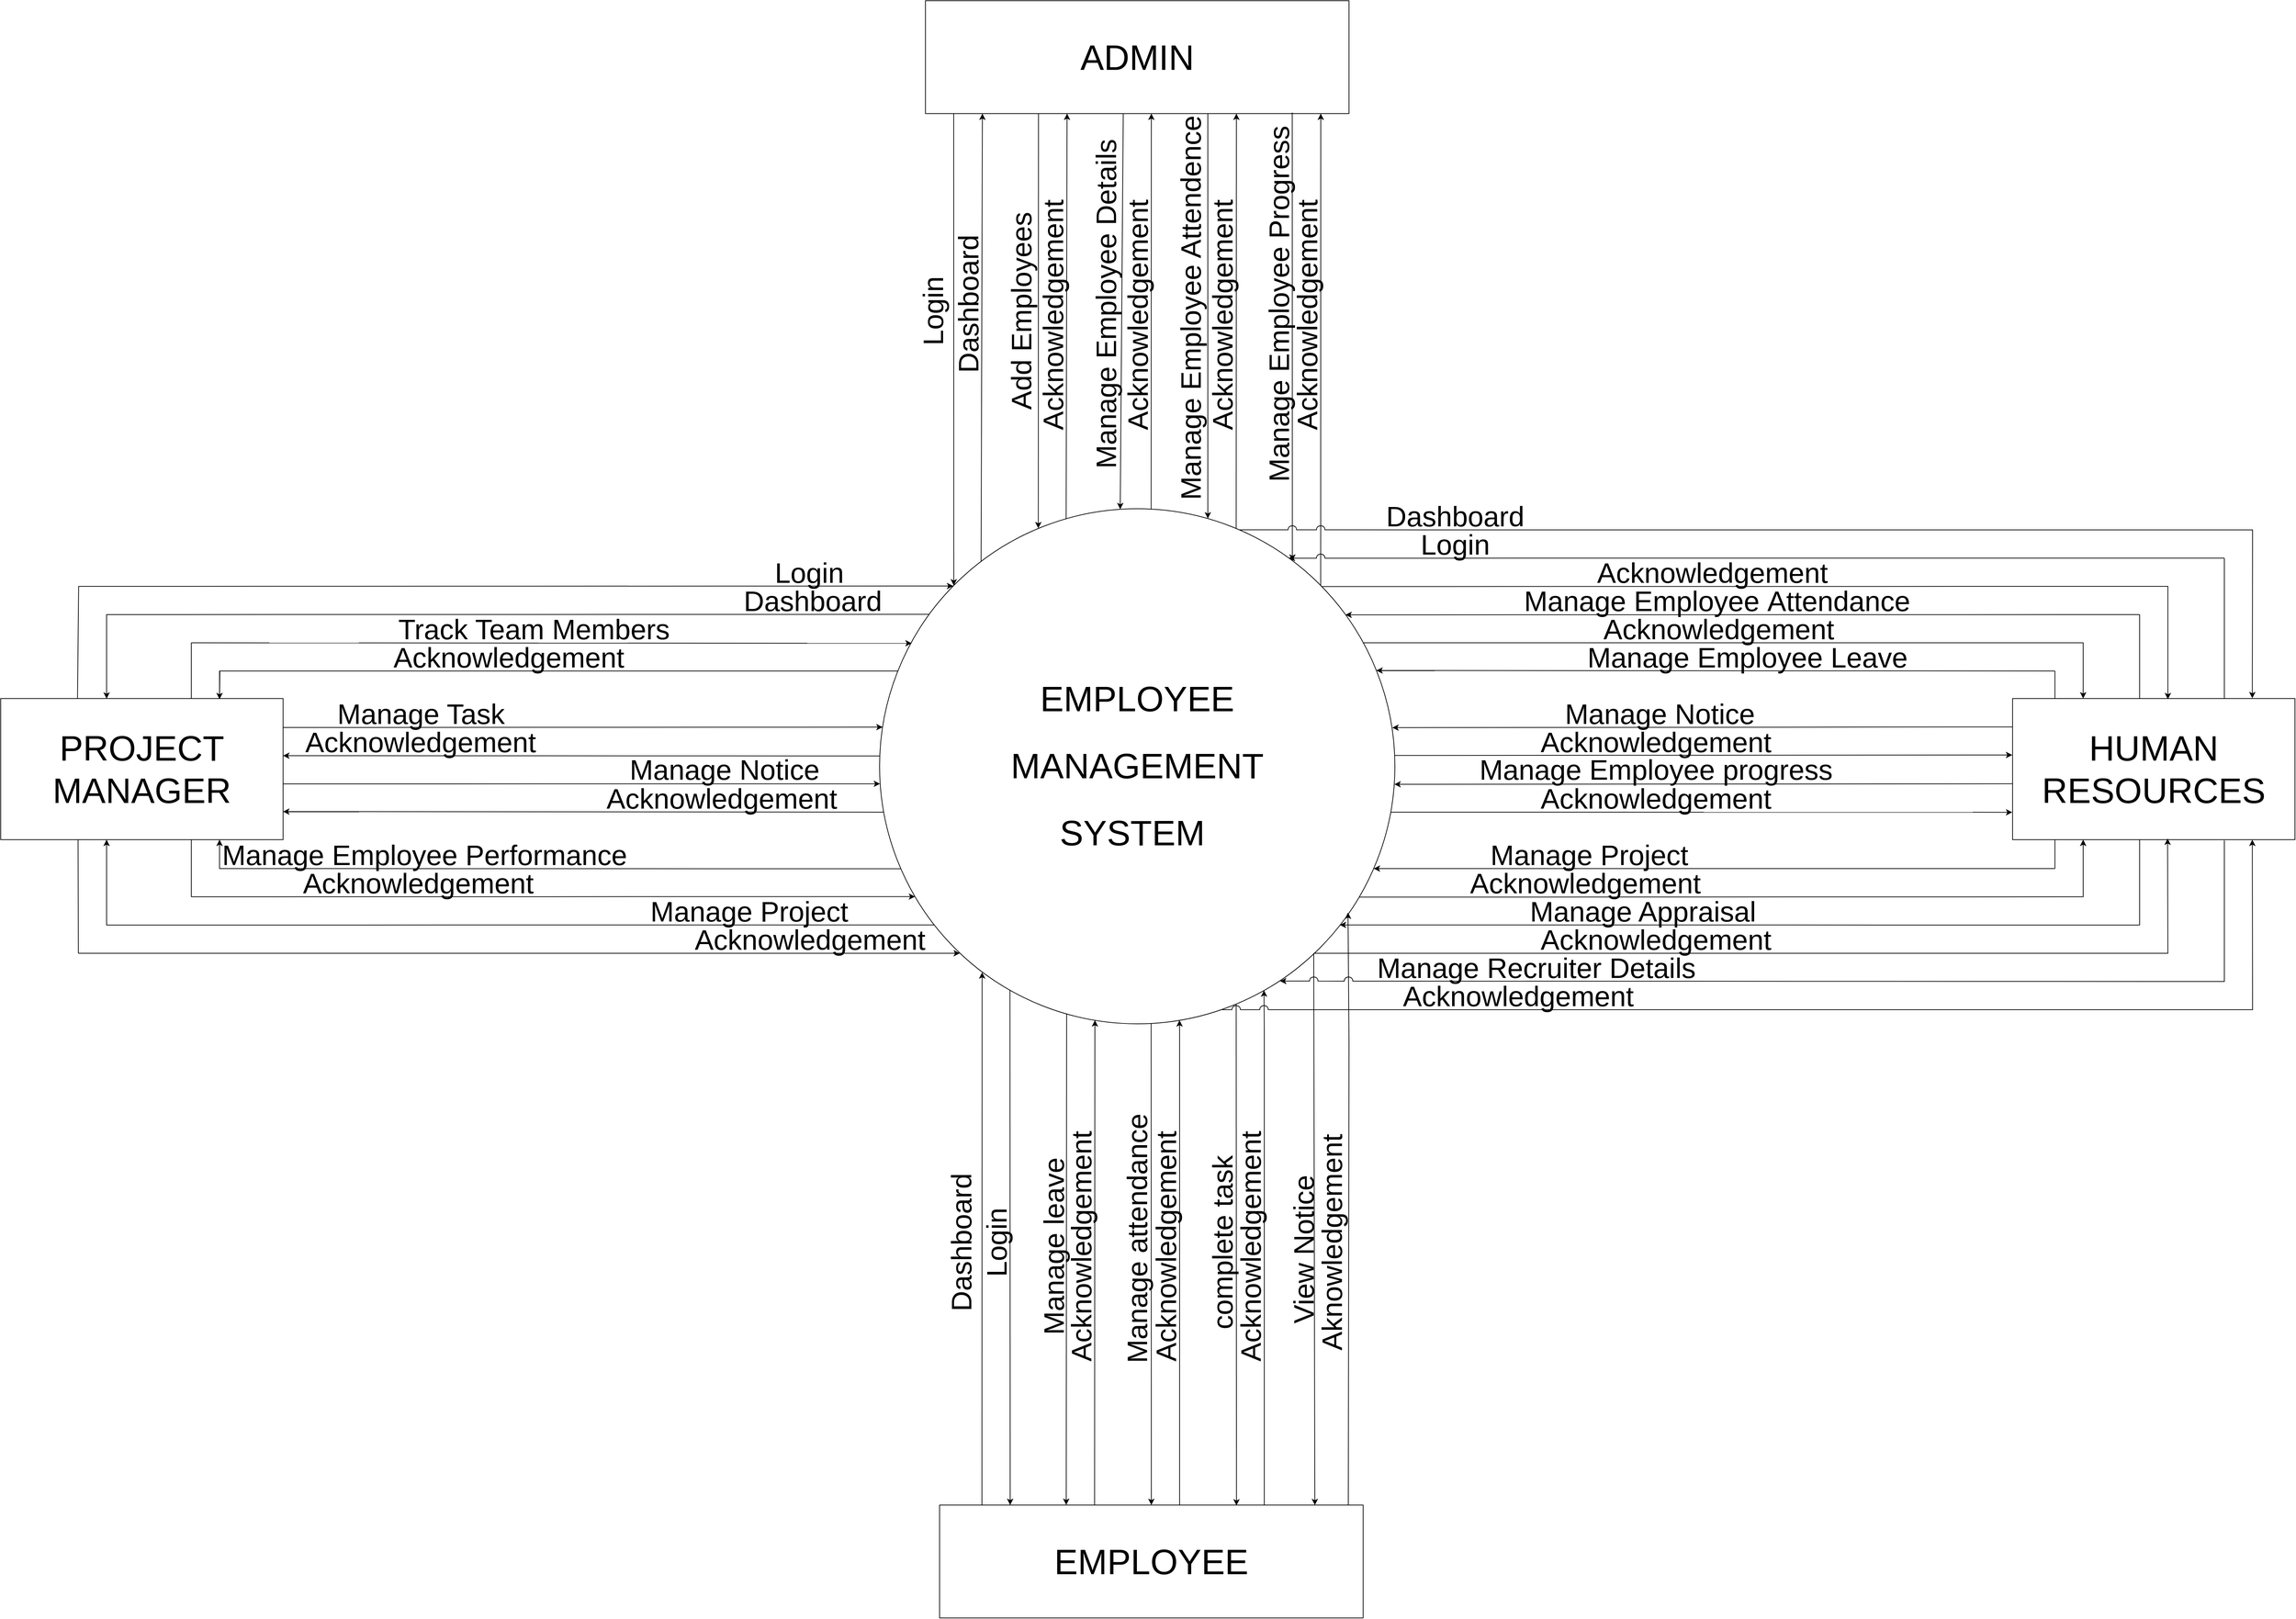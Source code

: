 <mxfile version="22.0.8" type="device">
  <diagram name="Page-1" id="RgnfHJn2SuVUiAgB-yp9">
    <mxGraphModel dx="3904" dy="2404" grid="1" gridSize="10" guides="1" tooltips="1" connect="1" arrows="1" fold="1" page="1" pageScale="1" pageWidth="850" pageHeight="1100" math="0" shadow="0">
      <root>
        <mxCell id="0" />
        <mxCell id="1" parent="0" />
        <mxCell id="JO8dC6gcO0oZ5b9Wuyve-2" value="&lt;p style=&quot;line-height: 190%; font-size: 50px;&quot;&gt;&lt;font style=&quot;font-size: 50px;&quot;&gt;EMPLOYEE &lt;br&gt;MANAGEMENT &lt;br&gt;SYSTEM&amp;nbsp;&lt;/font&gt;&lt;/p&gt;" style="ellipse;whiteSpace=wrap;html=1;aspect=fixed;" parent="1" vertex="1">
          <mxGeometry x="95" y="170" width="730" height="730" as="geometry" />
        </mxCell>
        <mxCell id="JO8dC6gcO0oZ5b9Wuyve-3" value="&lt;font style=&quot;font-size: 50px;&quot;&gt;ADMIN&lt;/font&gt;" style="rounded=0;whiteSpace=wrap;html=1;" parent="1" vertex="1">
          <mxGeometry x="160" y="-550" width="600" height="160" as="geometry" />
        </mxCell>
        <mxCell id="JO8dC6gcO0oZ5b9Wuyve-4" value="&lt;font style=&quot;font-size: 50px;&quot;&gt;PROJECT &lt;br&gt;MANAGER&lt;/font&gt;" style="rounded=0;whiteSpace=wrap;html=1;" parent="1" vertex="1">
          <mxGeometry x="-1150" y="439" width="400" height="200" as="geometry" />
        </mxCell>
        <mxCell id="JO8dC6gcO0oZ5b9Wuyve-5" value="&lt;font style=&quot;font-size: 50px;&quot;&gt;HUMAN RESOURCES&lt;/font&gt;" style="rounded=0;whiteSpace=wrap;html=1;" parent="1" vertex="1">
          <mxGeometry x="1700" y="439" width="400" height="200" as="geometry" />
        </mxCell>
        <mxCell id="4I4NIPgopmeRABEro7_8-2" value="" style="endArrow=classic;html=1;rounded=0;exitX=0.189;exitY=0.995;exitDx=0;exitDy=0;exitPerimeter=0;entryX=0.144;entryY=0.149;entryDx=0;entryDy=0;entryPerimeter=0;" parent="1" target="JO8dC6gcO0oZ5b9Wuyve-2" edge="1">
          <mxGeometry width="50" height="50" relative="1" as="geometry">
            <mxPoint x="200.0" y="-390.0" as="sourcePoint" />
            <mxPoint x="200.011" y="379.881" as="targetPoint" />
          </mxGeometry>
        </mxCell>
        <mxCell id="4I4NIPgopmeRABEro7_8-3" value="" style="endArrow=classic;html=1;rounded=0;exitX=0.197;exitY=0.102;exitDx=0;exitDy=0;exitPerimeter=0;" parent="1" source="JO8dC6gcO0oZ5b9Wuyve-2" edge="1">
          <mxGeometry width="50" height="50" relative="1" as="geometry">
            <mxPoint x="240.0" y="346.44" as="sourcePoint" />
            <mxPoint x="240.66" y="-390" as="targetPoint" />
          </mxGeometry>
        </mxCell>
        <mxCell id="4I4NIPgopmeRABEro7_8-4" value="" style="endArrow=classic;html=1;rounded=0;exitX=0.38;exitY=0.997;exitDx=0;exitDy=0;exitPerimeter=0;entryX=0.308;entryY=0.038;entryDx=0;entryDy=0;entryPerimeter=0;" parent="1" target="JO8dC6gcO0oZ5b9Wuyve-2" edge="1">
          <mxGeometry width="50" height="50" relative="1" as="geometry">
            <mxPoint x="320.14" y="-390" as="sourcePoint" />
            <mxPoint x="320" y="320" as="targetPoint" />
          </mxGeometry>
        </mxCell>
        <mxCell id="4I4NIPgopmeRABEro7_8-6" value="" style="endArrow=classic;html=1;rounded=0;entryX=0.445;entryY=1.003;entryDx=0;entryDy=0;entryPerimeter=0;exitX=0.362;exitY=0.02;exitDx=0;exitDy=0;exitPerimeter=0;" parent="1" source="JO8dC6gcO0oZ5b9Wuyve-2" edge="1">
          <mxGeometry width="50" height="50" relative="1" as="geometry">
            <mxPoint x="360.0" y="301.68" as="sourcePoint" />
            <mxPoint x="360.59" y="-390.0" as="targetPoint" />
          </mxGeometry>
        </mxCell>
        <mxCell id="4I4NIPgopmeRABEro7_8-9" value="" style="endArrow=classic;html=1;rounded=0;entryX=0.467;entryY=0.001;entryDx=0;entryDy=0;entryPerimeter=0;exitX=0.467;exitY=1.001;exitDx=0;exitDy=0;exitPerimeter=0;" parent="1" source="JO8dC6gcO0oZ5b9Wuyve-3" target="JO8dC6gcO0oZ5b9Wuyve-2" edge="1">
          <mxGeometry width="50" height="50" relative="1" as="geometry">
            <mxPoint x="441.94" y="-390" as="sourcePoint" />
            <mxPoint x="440" y="300" as="targetPoint" />
          </mxGeometry>
        </mxCell>
        <mxCell id="4I4NIPgopmeRABEro7_8-10" value="" style="endArrow=classic;html=1;rounded=0;entryX=0.635;entryY=1;entryDx=0;entryDy=0;entryPerimeter=0;exitX=0.527;exitY=0.001;exitDx=0;exitDy=0;exitPerimeter=0;" parent="1" source="JO8dC6gcO0oZ5b9Wuyve-2" edge="1">
          <mxGeometry width="50" height="50" relative="1" as="geometry">
            <mxPoint x="480" y="170" as="sourcePoint" />
            <mxPoint x="480.0" y="-390.0" as="targetPoint" />
          </mxGeometry>
        </mxCell>
        <mxCell id="4I4NIPgopmeRABEro7_8-12" value="" style="endArrow=classic;html=1;rounded=0;exitX=0.762;exitY=1.005;exitDx=0;exitDy=0;exitPerimeter=0;entryX=0.637;entryY=0.019;entryDx=0;entryDy=0;entryPerimeter=0;" parent="1" target="JO8dC6gcO0oZ5b9Wuyve-2" edge="1">
          <mxGeometry width="50" height="50" relative="1" as="geometry">
            <mxPoint x="560.0" y="-390.0" as="sourcePoint" />
            <mxPoint x="560" y="180" as="targetPoint" />
          </mxGeometry>
        </mxCell>
        <mxCell id="4I4NIPgopmeRABEro7_8-14" value="" style="endArrow=classic;html=1;rounded=0;exitX=0.692;exitY=0.038;exitDx=0;exitDy=0;exitPerimeter=0;entryX=0.635;entryY=1;entryDx=0;entryDy=0;entryPerimeter=0;" parent="1" source="JO8dC6gcO0oZ5b9Wuyve-2" edge="1">
          <mxGeometry width="50" height="50" relative="1" as="geometry">
            <mxPoint x="600" y="398.82" as="sourcePoint" />
            <mxPoint x="600.48" y="-390" as="targetPoint" />
          </mxGeometry>
        </mxCell>
        <mxCell id="4I4NIPgopmeRABEro7_8-17" value="" style="endArrow=classic;html=1;rounded=0;exitX=0.856;exitY=0.149;exitDx=0;exitDy=0;exitPerimeter=0;" parent="1" source="JO8dC6gcO0oZ5b9Wuyve-2" edge="1">
          <mxGeometry width="50" height="50" relative="1" as="geometry">
            <mxPoint x="720" y="280" as="sourcePoint" />
            <mxPoint x="720" y="-390" as="targetPoint" />
          </mxGeometry>
        </mxCell>
        <mxCell id="4I4NIPgopmeRABEro7_8-18" value="" style="endArrow=classic;html=1;rounded=0;entryX=0.801;entryY=0.101;entryDx=0;entryDy=0;entryPerimeter=0;exitX=0.866;exitY=0.991;exitDx=0;exitDy=0;exitPerimeter=0;" parent="1" source="JO8dC6gcO0oZ5b9Wuyve-3" target="JO8dC6gcO0oZ5b9Wuyve-2" edge="1">
          <mxGeometry width="50" height="50" relative="1" as="geometry">
            <mxPoint x="680.0" y="-380.0" as="sourcePoint" />
            <mxPoint x="680.04" y="371.3" as="targetPoint" />
          </mxGeometry>
        </mxCell>
        <mxCell id="4I4NIPgopmeRABEro7_8-19" value="&lt;font style=&quot;font-size: 50px;&quot;&gt;EMPLOYEE&lt;/font&gt;" style="rounded=0;whiteSpace=wrap;html=1;" parent="1" vertex="1">
          <mxGeometry x="180" y="1582" width="600" height="160" as="geometry" />
        </mxCell>
        <mxCell id="4I4NIPgopmeRABEro7_8-228" value="" style="endArrow=classic;html=1;rounded=0;exitX=0.253;exitY=0.935;exitDx=0;exitDy=0;exitPerimeter=0;" parent="1" source="JO8dC6gcO0oZ5b9Wuyve-2" edge="1">
          <mxGeometry width="50" height="50" relative="1" as="geometry">
            <mxPoint x="280" y="824" as="sourcePoint" />
            <mxPoint x="280" y="1582" as="targetPoint" />
          </mxGeometry>
        </mxCell>
        <mxCell id="4I4NIPgopmeRABEro7_8-229" value="" style="endArrow=classic;html=1;rounded=0;exitX=0.363;exitY=0.98;exitDx=0;exitDy=0;exitPerimeter=0;entryX=0.299;entryY=-0.001;entryDx=0;entryDy=0;entryPerimeter=0;" parent="1" source="JO8dC6gcO0oZ5b9Wuyve-2" target="4I4NIPgopmeRABEro7_8-19" edge="1">
          <mxGeometry width="50" height="50" relative="1" as="geometry">
            <mxPoint x="400" y="890" as="sourcePoint" />
            <mxPoint x="400" y="1580" as="targetPoint" />
          </mxGeometry>
        </mxCell>
        <mxCell id="4I4NIPgopmeRABEro7_8-231" value="" style="endArrow=classic;html=1;rounded=0;entryX=0.418;entryY=0.993;entryDx=0;entryDy=0;entryPerimeter=0;exitX=0.366;exitY=-0.001;exitDx=0;exitDy=0;exitPerimeter=0;" parent="1" source="4I4NIPgopmeRABEro7_8-19" target="JO8dC6gcO0oZ5b9Wuyve-2" edge="1">
          <mxGeometry width="50" height="50" relative="1" as="geometry">
            <mxPoint x="480" y="1580" as="sourcePoint" />
            <mxPoint x="480" y="890" as="targetPoint" />
            <Array as="points">
              <mxPoint x="400" y="910" />
            </Array>
          </mxGeometry>
        </mxCell>
        <mxCell id="4I4NIPgopmeRABEro7_8-232" value="" style="endArrow=classic;html=1;rounded=0;fontFamily=Helvetica;fontSize=12;fontColor=default;entryX=0.199;entryY=0.9;entryDx=0;entryDy=0;entryPerimeter=0;exitX=0.1;exitY=0.001;exitDx=0;exitDy=0;exitPerimeter=0;" parent="1" source="4I4NIPgopmeRABEro7_8-19" target="JO8dC6gcO0oZ5b9Wuyve-2" edge="1">
          <mxGeometry width="50" height="50" relative="1" as="geometry">
            <mxPoint x="250" y="1580" as="sourcePoint" />
            <mxPoint x="360" y="1210" as="targetPoint" />
          </mxGeometry>
        </mxCell>
        <mxCell id="4I4NIPgopmeRABEro7_8-233" value="" style="endArrow=classic;html=1;rounded=0;exitX=0.527;exitY=1;exitDx=0;exitDy=0;exitPerimeter=0;entryX=0.5;entryY=0;entryDx=0;entryDy=0;" parent="1" source="JO8dC6gcO0oZ5b9Wuyve-2" target="4I4NIPgopmeRABEro7_8-19" edge="1">
          <mxGeometry width="50" height="50" relative="1" as="geometry">
            <mxPoint x="810" y="860" as="sourcePoint" />
            <mxPoint x="480" y="1580" as="targetPoint" />
          </mxGeometry>
        </mxCell>
        <mxCell id="4I4NIPgopmeRABEro7_8-234" value="" style="endArrow=classic;html=1;rounded=0;entryX=0.582;entryY=0.993;entryDx=0;entryDy=0;entryPerimeter=0;exitX=0.399;exitY=0.005;exitDx=0;exitDy=0;exitPerimeter=0;" parent="1" target="JO8dC6gcO0oZ5b9Wuyve-2" edge="1">
          <mxGeometry width="50" height="50" relative="1" as="geometry">
            <mxPoint x="520" y="1582" as="sourcePoint" />
            <mxPoint x="521" y="894" as="targetPoint" />
            <Array as="points">
              <mxPoint x="520" y="910" />
            </Array>
          </mxGeometry>
        </mxCell>
        <mxCell id="4I4NIPgopmeRABEro7_8-235" value="" style="endArrow=classic;html=1;rounded=0;exitX=0.692;exitY=0.962;exitDx=0;exitDy=0;exitPerimeter=0;entryX=0.701;entryY=0.004;entryDx=0;entryDy=0;entryPerimeter=0;" parent="1" source="JO8dC6gcO0oZ5b9Wuyve-2" target="4I4NIPgopmeRABEro7_8-19" edge="1">
          <mxGeometry width="50" height="50" relative="1" as="geometry">
            <mxPoint x="600" y="870" as="sourcePoint" />
            <mxPoint x="600" y="1580" as="targetPoint" />
          </mxGeometry>
        </mxCell>
        <mxCell id="4I4NIPgopmeRABEro7_8-236" value="" style="endArrow=classic;html=1;rounded=0;entryX=0.746;entryY=0.935;entryDx=0;entryDy=0;entryPerimeter=0;exitX=0.399;exitY=0.005;exitDx=0;exitDy=0;exitPerimeter=0;" parent="1" target="JO8dC6gcO0oZ5b9Wuyve-2" edge="1">
          <mxGeometry width="50" height="50" relative="1" as="geometry">
            <mxPoint x="640" y="1582" as="sourcePoint" />
            <mxPoint x="640" y="895" as="targetPoint" />
            <Array as="points">
              <mxPoint x="640" y="910" />
            </Array>
          </mxGeometry>
        </mxCell>
        <mxCell id="4I4NIPgopmeRABEro7_8-237" value="" style="endArrow=classic;html=1;rounded=0;fontFamily=Helvetica;fontSize=12;fontColor=default;entryX=0.006;entryY=0.424;entryDx=0;entryDy=0;entryPerimeter=0;" parent="1" target="JO8dC6gcO0oZ5b9Wuyve-2" edge="1">
          <mxGeometry width="50" height="50" relative="1" as="geometry">
            <mxPoint x="-750" y="480" as="sourcePoint" />
            <mxPoint x="106" y="441" as="targetPoint" />
          </mxGeometry>
        </mxCell>
        <mxCell id="4I4NIPgopmeRABEro7_8-238" value="" style="endArrow=classic;html=1;rounded=0;fontFamily=Helvetica;fontSize=12;fontColor=default;entryX=0.001;entryY=0.534;entryDx=0;entryDy=0;entryPerimeter=0;exitX=1;exitY=0.605;exitDx=0;exitDy=0;exitPerimeter=0;" parent="1" source="JO8dC6gcO0oZ5b9Wuyve-4" target="JO8dC6gcO0oZ5b9Wuyve-2" edge="1">
          <mxGeometry width="50" height="50" relative="1" as="geometry">
            <mxPoint x="-740" y="560" as="sourcePoint" />
            <mxPoint x="90" y="520" as="targetPoint" />
          </mxGeometry>
        </mxCell>
        <mxCell id="4I4NIPgopmeRABEro7_8-239" value="" style="endArrow=classic;html=1;rounded=0;fontFamily=Helvetica;fontSize=12;fontColor=default;exitX=0;exitY=0.48;exitDx=0;exitDy=0;exitPerimeter=0;" parent="1" source="JO8dC6gcO0oZ5b9Wuyve-2" edge="1">
          <mxGeometry width="50" height="50" relative="1" as="geometry">
            <mxPoint x="-380" y="420" as="sourcePoint" />
            <mxPoint x="-750" y="520" as="targetPoint" />
          </mxGeometry>
        </mxCell>
        <mxCell id="4I4NIPgopmeRABEro7_8-240" value="" style="endArrow=classic;html=1;rounded=0;fontFamily=Helvetica;fontSize=12;fontColor=default;entryX=1;entryY=0.801;entryDx=0;entryDy=0;entryPerimeter=0;exitX=0.008;exitY=0.589;exitDx=0;exitDy=0;exitPerimeter=0;" parent="1" source="JO8dC6gcO0oZ5b9Wuyve-2" target="JO8dC6gcO0oZ5b9Wuyve-4" edge="1">
          <mxGeometry width="50" height="50" relative="1" as="geometry">
            <mxPoint x="100" y="600" as="sourcePoint" />
            <mxPoint x="-740" y="600.03" as="targetPoint" />
          </mxGeometry>
        </mxCell>
        <mxCell id="4I4NIPgopmeRABEro7_8-242" value="" style="endArrow=classic;html=1;rounded=0;fontFamily=Helvetica;fontSize=12;fontColor=default;entryX=0.999;entryY=0.535;entryDx=0;entryDy=0;entryPerimeter=0;exitX=-0.001;exitY=0.604;exitDx=0;exitDy=0;exitPerimeter=0;" parent="1" source="JO8dC6gcO0oZ5b9Wuyve-5" target="JO8dC6gcO0oZ5b9Wuyve-2" edge="1">
          <mxGeometry width="50" height="50" relative="1" as="geometry">
            <mxPoint x="1681" y="521" as="sourcePoint" />
            <mxPoint x="825" y="520" as="targetPoint" />
          </mxGeometry>
        </mxCell>
        <mxCell id="4I4NIPgopmeRABEro7_8-243" value="" style="endArrow=classic;html=1;rounded=0;fontFamily=Helvetica;fontSize=12;fontColor=default;exitX=0;exitY=0.201;exitDx=0;exitDy=0;exitPerimeter=0;entryX=0.995;entryY=0.425;entryDx=0;entryDy=0;entryPerimeter=0;" parent="1" source="JO8dC6gcO0oZ5b9Wuyve-5" target="JO8dC6gcO0oZ5b9Wuyve-2" edge="1">
          <mxGeometry width="50" height="50" relative="1" as="geometry">
            <mxPoint x="1666" y="441" as="sourcePoint" />
            <mxPoint x="830" y="479" as="targetPoint" />
          </mxGeometry>
        </mxCell>
        <mxCell id="4I4NIPgopmeRABEro7_8-244" value="" style="endArrow=classic;html=1;rounded=0;fontFamily=Helvetica;fontSize=12;fontColor=default;entryX=-0.001;entryY=0.4;entryDx=0;entryDy=0;entryPerimeter=0;exitX=1;exitY=0.479;exitDx=0;exitDy=0;exitPerimeter=0;" parent="1" source="JO8dC6gcO0oZ5b9Wuyve-2" target="JO8dC6gcO0oZ5b9Wuyve-5" edge="1">
          <mxGeometry width="50" height="50" relative="1" as="geometry">
            <mxPoint x="1220" y="410" as="sourcePoint" />
            <mxPoint x="1360" y="480" as="targetPoint" />
          </mxGeometry>
        </mxCell>
        <mxCell id="4I4NIPgopmeRABEro7_8-245" value="" style="endArrow=classic;html=1;rounded=0;fontFamily=Helvetica;fontSize=12;fontColor=default;entryX=-0.001;entryY=0.806;entryDx=0;entryDy=0;entryPerimeter=0;exitX=0.992;exitY=0.589;exitDx=0;exitDy=0;exitPerimeter=0;" parent="1" source="JO8dC6gcO0oZ5b9Wuyve-2" target="JO8dC6gcO0oZ5b9Wuyve-5" edge="1">
          <mxGeometry width="50" height="50" relative="1" as="geometry">
            <mxPoint x="820" y="600" as="sourcePoint" />
            <mxPoint x="1700" y="560" as="targetPoint" />
          </mxGeometry>
        </mxCell>
        <mxCell id="4I4NIPgopmeRABEro7_8-246" value="" style="endArrow=classic;html=1;rounded=0;fontFamily=Helvetica;fontSize=12;fontColor=default;entryX=0.035;entryY=0.316;entryDx=0;entryDy=0;entryPerimeter=0;" parent="1" edge="1">
          <mxGeometry width="50" height="50" relative="1" as="geometry">
            <mxPoint x="-880" y="360" as="sourcePoint" />
            <mxPoint x="140.55" y="360.68" as="targetPoint" />
          </mxGeometry>
        </mxCell>
        <mxCell id="4I4NIPgopmeRABEro7_8-247" value="" style="endArrow=none;html=1;rounded=0;fontFamily=Helvetica;fontSize=12;fontColor=default;exitX=0.774;exitY=0.001;exitDx=0;exitDy=0;exitPerimeter=0;" parent="1" edge="1">
          <mxGeometry width="50" height="50" relative="1" as="geometry">
            <mxPoint x="-840.0" y="439.0" as="sourcePoint" />
            <mxPoint x="-839.6" y="399.8" as="targetPoint" />
          </mxGeometry>
        </mxCell>
        <mxCell id="4I4NIPgopmeRABEro7_8-248" value="" style="endArrow=classic;html=1;rounded=0;fontFamily=Helvetica;fontSize=12;fontColor=default;entryX=0.143;entryY=0.15;entryDx=0;entryDy=0;entryPerimeter=0;" parent="1" target="JO8dC6gcO0oZ5b9Wuyve-2" edge="1">
          <mxGeometry width="50" height="50" relative="1" as="geometry">
            <mxPoint x="-1040" y="280" as="sourcePoint" />
            <mxPoint x="141" y="281" as="targetPoint" />
          </mxGeometry>
        </mxCell>
        <mxCell id="4I4NIPgopmeRABEro7_8-249" value="" style="endArrow=none;html=1;rounded=0;fontFamily=Helvetica;fontSize=12;fontColor=default;exitX=0.272;exitY=0.002;exitDx=0;exitDy=0;exitPerimeter=0;" parent="1" source="JO8dC6gcO0oZ5b9Wuyve-4" edge="1">
          <mxGeometry width="50" height="50" relative="1" as="geometry">
            <mxPoint x="-1040" y="319.2" as="sourcePoint" />
            <mxPoint x="-1039.6" y="280" as="targetPoint" />
          </mxGeometry>
        </mxCell>
        <mxCell id="4I4NIPgopmeRABEro7_8-250" value="" style="endArrow=classic;html=1;rounded=0;fontFamily=Helvetica;fontSize=12;fontColor=default;exitX=0.096;exitY=0.205;exitDx=0;exitDy=0;exitPerimeter=0;entryX=0.375;entryY=0.001;entryDx=0;entryDy=0;entryPerimeter=0;" parent="1" source="JO8dC6gcO0oZ5b9Wuyve-2" target="JO8dC6gcO0oZ5b9Wuyve-4" edge="1">
          <mxGeometry width="50" height="50" relative="1" as="geometry">
            <mxPoint x="-55" y="320" as="sourcePoint" />
            <mxPoint x="-900" y="320" as="targetPoint" />
            <Array as="points">
              <mxPoint x="-1000" y="320" />
            </Array>
          </mxGeometry>
        </mxCell>
        <mxCell id="4I4NIPgopmeRABEro7_8-251" value="" style="endArrow=none;html=1;rounded=0;fontFamily=Helvetica;fontSize=12;fontColor=default;exitX=0.774;exitY=0.001;exitDx=0;exitDy=0;exitPerimeter=0;" parent="1" edge="1">
          <mxGeometry width="50" height="50" relative="1" as="geometry">
            <mxPoint x="-880.0" y="439.0" as="sourcePoint" />
            <mxPoint x="-880" y="360" as="targetPoint" />
          </mxGeometry>
        </mxCell>
        <mxCell id="4I4NIPgopmeRABEro7_8-252" value="" style="endArrow=classic;html=1;rounded=0;fontFamily=Helvetica;fontSize=12;fontColor=default;exitX=0.036;exitY=0.315;exitDx=0;exitDy=0;exitPerimeter=0;" parent="1" source="JO8dC6gcO0oZ5b9Wuyve-2" edge="1">
          <mxGeometry width="50" height="50" relative="1" as="geometry">
            <mxPoint x="325" y="400" as="sourcePoint" />
            <mxPoint x="-840" y="440" as="targetPoint" />
            <Array as="points">
              <mxPoint x="-840" y="400" />
            </Array>
          </mxGeometry>
        </mxCell>
        <mxCell id="4I4NIPgopmeRABEro7_8-253" value="" style="endArrow=classic;html=1;rounded=0;fontFamily=Helvetica;fontSize=12;fontColor=default;exitX=0.041;exitY=0.699;exitDx=0;exitDy=0;exitPerimeter=0;entryX=0.775;entryY=1;entryDx=0;entryDy=0;entryPerimeter=0;" parent="1" source="JO8dC6gcO0oZ5b9Wuyve-2" target="JO8dC6gcO0oZ5b9Wuyve-4" edge="1">
          <mxGeometry width="50" height="50" relative="1" as="geometry">
            <mxPoint x="121" y="680" as="sourcePoint" />
            <mxPoint x="-840" y="640" as="targetPoint" />
            <Array as="points">
              <mxPoint x="-840" y="680" />
            </Array>
          </mxGeometry>
        </mxCell>
        <mxCell id="4I4NIPgopmeRABEro7_8-254" value="" style="endArrow=classic;html=1;rounded=0;fontFamily=Helvetica;fontSize=12;fontColor=default;entryX=0.069;entryY=0.753;entryDx=0;entryDy=0;entryPerimeter=0;" parent="1" target="JO8dC6gcO0oZ5b9Wuyve-2" edge="1">
          <mxGeometry width="50" height="50" relative="1" as="geometry">
            <mxPoint x="-880" y="720" as="sourcePoint" />
            <mxPoint x="140.55" y="720.68" as="targetPoint" />
          </mxGeometry>
        </mxCell>
        <mxCell id="4I4NIPgopmeRABEro7_8-255" value="" style="endArrow=none;html=1;rounded=0;fontFamily=Helvetica;fontSize=12;fontColor=default;" parent="1" edge="1">
          <mxGeometry width="50" height="50" relative="1" as="geometry">
            <mxPoint x="-880" y="720" as="sourcePoint" />
            <mxPoint x="-880" y="639" as="targetPoint" />
          </mxGeometry>
        </mxCell>
        <mxCell id="4I4NIPgopmeRABEro7_8-256" value="" style="endArrow=none;html=1;rounded=0;fontFamily=Helvetica;fontSize=12;fontColor=default;entryX=0.274;entryY=1.001;entryDx=0;entryDy=0;entryPerimeter=0;" parent="1" target="JO8dC6gcO0oZ5b9Wuyve-4" edge="1">
          <mxGeometry width="50" height="50" relative="1" as="geometry">
            <mxPoint x="-1040" y="800" as="sourcePoint" />
            <mxPoint x="-1038.6" y="639" as="targetPoint" />
          </mxGeometry>
        </mxCell>
        <mxCell id="4I4NIPgopmeRABEro7_8-257" value="" style="endArrow=classic;html=1;rounded=0;fontFamily=Helvetica;fontSize=12;fontColor=default;entryX=0.156;entryY=0.863;entryDx=0;entryDy=0;entryPerimeter=0;" parent="1" target="JO8dC6gcO0oZ5b9Wuyve-2" edge="1">
          <mxGeometry width="50" height="50" relative="1" as="geometry">
            <mxPoint x="-1040" y="800" as="sourcePoint" />
            <mxPoint x="200" y="800" as="targetPoint" />
          </mxGeometry>
        </mxCell>
        <mxCell id="4I4NIPgopmeRABEro7_8-258" value="" style="endArrow=classic;html=1;rounded=0;fontFamily=Helvetica;fontSize=12;fontColor=default;exitX=0.106;exitY=0.808;exitDx=0;exitDy=0;exitPerimeter=0;entryX=0.375;entryY=1;entryDx=0;entryDy=0;entryPerimeter=0;" parent="1" source="JO8dC6gcO0oZ5b9Wuyve-2" target="JO8dC6gcO0oZ5b9Wuyve-4" edge="1">
          <mxGeometry width="50" height="50" relative="1" as="geometry">
            <mxPoint x="170" y="760" as="sourcePoint" />
            <mxPoint x="-1000" y="640" as="targetPoint" />
            <Array as="points">
              <mxPoint x="-1000" y="760" />
            </Array>
          </mxGeometry>
        </mxCell>
        <mxCell id="4I4NIPgopmeRABEro7_8-259" value="" style="endArrow=none;html=1;rounded=0;fontFamily=Helvetica;fontSize=12;fontColor=default;exitX=0.15;exitY=0;exitDx=0;exitDy=0;exitPerimeter=0;" parent="1" source="JO8dC6gcO0oZ5b9Wuyve-5" edge="1">
          <mxGeometry width="50" height="50" relative="1" as="geometry">
            <mxPoint x="1210" y="520" as="sourcePoint" />
            <mxPoint x="1760" y="400" as="targetPoint" />
          </mxGeometry>
        </mxCell>
        <mxCell id="4I4NIPgopmeRABEro7_8-260" value="" style="endArrow=classic;html=1;rounded=0;fontFamily=Helvetica;fontSize=12;fontColor=default;entryX=0.964;entryY=0.314;entryDx=0;entryDy=0;entryPerimeter=0;" parent="1" target="JO8dC6gcO0oZ5b9Wuyve-2" edge="1">
          <mxGeometry width="50" height="50" relative="1" as="geometry">
            <mxPoint x="1760" y="400" as="sourcePoint" />
            <mxPoint x="1390" y="340" as="targetPoint" />
          </mxGeometry>
        </mxCell>
        <mxCell id="4I4NIPgopmeRABEro7_8-261" value="" style="endArrow=classic;html=1;rounded=0;fontFamily=Helvetica;fontSize=12;fontColor=default;entryX=0.25;entryY=0;entryDx=0;entryDy=0;" parent="1" target="JO8dC6gcO0oZ5b9Wuyve-5" edge="1">
          <mxGeometry width="50" height="50" relative="1" as="geometry">
            <mxPoint x="780" y="360" as="sourcePoint" />
            <mxPoint x="1570" y="400" as="targetPoint" />
            <Array as="points">
              <mxPoint x="1800" y="360" />
            </Array>
          </mxGeometry>
        </mxCell>
        <mxCell id="4I4NIPgopmeRABEro7_8-262" value="" style="endArrow=classic;html=1;rounded=0;fontFamily=Helvetica;fontSize=12;fontColor=default;entryX=0.904;entryY=0.206;entryDx=0;entryDy=0;entryPerimeter=0;" parent="1" target="JO8dC6gcO0oZ5b9Wuyve-2" edge="1">
          <mxGeometry width="50" height="50" relative="1" as="geometry">
            <mxPoint x="1880" y="320" as="sourcePoint" />
            <mxPoint x="780" y="320" as="targetPoint" />
          </mxGeometry>
        </mxCell>
        <mxCell id="4I4NIPgopmeRABEro7_8-263" value="" style="endArrow=none;html=1;rounded=0;fontFamily=Helvetica;fontSize=12;fontColor=default;exitX=0.45;exitY=-0.001;exitDx=0;exitDy=0;exitPerimeter=0;" parent="1" source="JO8dC6gcO0oZ5b9Wuyve-5" edge="1">
          <mxGeometry width="50" height="50" relative="1" as="geometry">
            <mxPoint x="1880" y="430" as="sourcePoint" />
            <mxPoint x="1880" y="320" as="targetPoint" />
          </mxGeometry>
        </mxCell>
        <mxCell id="4I4NIPgopmeRABEro7_8-264" value="" style="endArrow=classic;html=1;rounded=0;fontFamily=Helvetica;fontSize=12;fontColor=default;entryX=0.55;entryY=0.005;entryDx=0;entryDy=0;exitX=0.858;exitY=0.151;exitDx=0;exitDy=0;exitPerimeter=0;entryPerimeter=0;" parent="1" source="JO8dC6gcO0oZ5b9Wuyve-2" target="JO8dC6gcO0oZ5b9Wuyve-5" edge="1">
          <mxGeometry width="50" height="50" relative="1" as="geometry">
            <mxPoint x="730" y="280" as="sourcePoint" />
            <mxPoint x="1740" y="359" as="targetPoint" />
            <Array as="points">
              <mxPoint x="1920" y="280" />
            </Array>
          </mxGeometry>
        </mxCell>
        <mxCell id="4I4NIPgopmeRABEro7_8-265" value="" style="endArrow=none;html=1;rounded=0;fontFamily=Helvetica;fontSize=12;fontColor=default;exitX=0.45;exitY=-0.001;exitDx=0;exitDy=0;exitPerimeter=0;" parent="1" edge="1">
          <mxGeometry width="50" height="50" relative="1" as="geometry">
            <mxPoint x="2000" y="439" as="sourcePoint" />
            <mxPoint x="2000" y="240" as="targetPoint" />
          </mxGeometry>
        </mxCell>
        <mxCell id="4I4NIPgopmeRABEro7_8-266" value="" style="endArrow=classic;html=1;rounded=0;fontFamily=Helvetica;fontSize=12;fontColor=default;entryX=0.794;entryY=0.096;entryDx=0;entryDy=0;entryPerimeter=0;edgeStyle=elbowEdgeStyle;elbow=vertical;jumpStyle=arc;jumpSize=12;" parent="1" target="JO8dC6gcO0oZ5b9Wuyve-2" edge="1">
          <mxGeometry width="50" height="50" relative="1" as="geometry">
            <mxPoint x="2000" y="240" as="sourcePoint" />
            <mxPoint x="690" y="240" as="targetPoint" />
          </mxGeometry>
        </mxCell>
        <mxCell id="4I4NIPgopmeRABEro7_8-268" value="" style="endArrow=classic;html=1;rounded=0;fontFamily=Helvetica;fontSize=12;fontColor=default;entryX=0.849;entryY=-0.002;entryDx=0;entryDy=0;entryPerimeter=0;exitX=0.699;exitY=0.041;exitDx=0;exitDy=0;exitPerimeter=0;jumpStyle=arc;jumpSize=12;" parent="1" source="JO8dC6gcO0oZ5b9Wuyve-2" target="JO8dC6gcO0oZ5b9Wuyve-5" edge="1">
          <mxGeometry width="50" height="50" relative="1" as="geometry">
            <mxPoint x="610" y="200" as="sourcePoint" />
            <mxPoint x="1799" y="360" as="targetPoint" />
            <Array as="points">
              <mxPoint x="2040" y="200" />
            </Array>
          </mxGeometry>
        </mxCell>
        <mxCell id="4I4NIPgopmeRABEro7_8-269" value="" style="endArrow=classic;html=1;rounded=0;fontFamily=Helvetica;fontSize=12;fontColor=default;entryX=0.964;entryY=0.314;entryDx=0;entryDy=0;entryPerimeter=0;" parent="1" edge="1">
          <mxGeometry width="50" height="50" relative="1" as="geometry">
            <mxPoint x="1760" y="680" as="sourcePoint" />
            <mxPoint x="795" y="680" as="targetPoint" />
          </mxGeometry>
        </mxCell>
        <mxCell id="4I4NIPgopmeRABEro7_8-271" value="" style="endArrow=none;html=1;rounded=0;fontFamily=Helvetica;fontSize=12;fontColor=default;" parent="1" edge="1">
          <mxGeometry width="50" height="50" relative="1" as="geometry">
            <mxPoint x="1760" y="680" as="sourcePoint" />
            <mxPoint x="1760" y="639" as="targetPoint" />
          </mxGeometry>
        </mxCell>
        <mxCell id="4I4NIPgopmeRABEro7_8-272" value="" style="endArrow=classic;html=1;rounded=0;fontFamily=Helvetica;fontSize=12;fontColor=default;entryX=0.25;entryY=1;entryDx=0;entryDy=0;exitX=0.931;exitY=0.754;exitDx=0;exitDy=0;exitPerimeter=0;" parent="1" source="JO8dC6gcO0oZ5b9Wuyve-2" target="JO8dC6gcO0oZ5b9Wuyve-5" edge="1">
          <mxGeometry width="50" height="50" relative="1" as="geometry">
            <mxPoint x="780" y="720" as="sourcePoint" />
            <mxPoint x="1800" y="799" as="targetPoint" />
            <Array as="points">
              <mxPoint x="1800" y="720" />
            </Array>
          </mxGeometry>
        </mxCell>
        <mxCell id="4I4NIPgopmeRABEro7_8-273" value="" style="endArrow=classic;html=1;rounded=0;fontFamily=Helvetica;fontSize=12;fontColor=default;entryX=0.893;entryY=0.808;entryDx=0;entryDy=0;entryPerimeter=0;" parent="1" target="JO8dC6gcO0oZ5b9Wuyve-2" edge="1">
          <mxGeometry width="50" height="50" relative="1" as="geometry">
            <mxPoint x="1880" y="760" as="sourcePoint" />
            <mxPoint x="750" y="760" as="targetPoint" />
          </mxGeometry>
        </mxCell>
        <mxCell id="4I4NIPgopmeRABEro7_8-274" value="" style="endArrow=none;html=1;rounded=0;fontFamily=Helvetica;fontSize=12;fontColor=default;" parent="1" edge="1">
          <mxGeometry width="50" height="50" relative="1" as="geometry">
            <mxPoint x="1880" y="760" as="sourcePoint" />
            <mxPoint x="1880" y="639" as="targetPoint" />
          </mxGeometry>
        </mxCell>
        <mxCell id="4I4NIPgopmeRABEro7_8-277" value="" style="endArrow=classic;html=1;rounded=0;fontFamily=Helvetica;fontSize=12;fontColor=default;exitX=0.858;exitY=0.151;exitDx=0;exitDy=0;exitPerimeter=0;entryX=0.549;entryY=0.992;entryDx=0;entryDy=0;entryPerimeter=0;" parent="1" target="JO8dC6gcO0oZ5b9Wuyve-5" edge="1">
          <mxGeometry width="50" height="50" relative="1" as="geometry">
            <mxPoint x="710" y="800" as="sourcePoint" />
            <mxPoint x="1920" y="640" as="targetPoint" />
            <Array as="points">
              <mxPoint x="1920" y="800" />
            </Array>
          </mxGeometry>
        </mxCell>
        <mxCell id="4I4NIPgopmeRABEro7_8-278" value="" style="endArrow=classic;html=1;rounded=0;fontFamily=Helvetica;fontSize=12;fontColor=default;exitX=0.699;exitY=0.041;exitDx=0;exitDy=0;exitPerimeter=0;entryX=0.849;entryY=1;entryDx=0;entryDy=0;entryPerimeter=0;jumpStyle=arc;jumpSize=12;" parent="1" target="JO8dC6gcO0oZ5b9Wuyve-5" edge="1">
          <mxGeometry width="50" height="50" relative="1" as="geometry">
            <mxPoint x="580" y="880" as="sourcePoint" />
            <mxPoint x="2040" y="640" as="targetPoint" />
            <Array as="points">
              <mxPoint x="2040" y="880" />
            </Array>
          </mxGeometry>
        </mxCell>
        <mxCell id="jX4YGHMfiePAO5zj5A65-1" value="&lt;p style=&quot;line-height: 0%;&quot;&gt;&lt;span style=&quot;font-size: 40px;&quot;&gt;Login&lt;/span&gt;&lt;/p&gt;" style="text;html=1;align=center;verticalAlign=middle;resizable=0;points=[];autosize=1;strokeColor=none;fillColor=none;" parent="1" vertex="1">
          <mxGeometry x="-65" y="240" width="120" height="50" as="geometry" />
        </mxCell>
        <mxCell id="jX4YGHMfiePAO5zj5A65-2" value="&lt;span style=&quot;font-size: 40px;&quot;&gt;Dashboard&lt;/span&gt;" style="text;html=1;align=center;verticalAlign=middle;resizable=0;points=[];autosize=1;strokeColor=none;fillColor=none;" parent="1" vertex="1">
          <mxGeometry x="-110" y="270" width="220" height="60" as="geometry" />
        </mxCell>
        <mxCell id="jX4YGHMfiePAO5zj5A65-3" value="&lt;span style=&quot;font-size: 40px;&quot;&gt;Track Team Members&lt;/span&gt;" style="text;html=1;align=center;verticalAlign=middle;resizable=0;points=[];autosize=1;strokeColor=none;fillColor=none;" parent="1" vertex="1">
          <mxGeometry x="-600" y="310" width="410" height="60" as="geometry" />
        </mxCell>
        <mxCell id="jX4YGHMfiePAO5zj5A65-4" value="&lt;font style=&quot;font-size: 40px;&quot;&gt;Acknowledgement&amp;nbsp;&lt;/font&gt;" style="text;html=1;align=center;verticalAlign=middle;resizable=0;points=[];autosize=1;strokeColor=none;fillColor=none;" parent="1" vertex="1">
          <mxGeometry x="-605" y="350" width="360" height="60" as="geometry" />
        </mxCell>
        <mxCell id="jX4YGHMfiePAO5zj5A65-5" value="&lt;span style=&quot;font-size: 40px;&quot;&gt;Manage Task&lt;/span&gt;" style="text;html=1;align=center;verticalAlign=middle;resizable=0;points=[];autosize=1;strokeColor=none;fillColor=none;" parent="1" vertex="1">
          <mxGeometry x="-685" y="430" width="260" height="60" as="geometry" />
        </mxCell>
        <mxCell id="jX4YGHMfiePAO5zj5A65-6" value="&lt;font style=&quot;font-size: 40px;&quot;&gt;Acknowledgement&amp;nbsp;&lt;/font&gt;" style="text;html=1;align=center;verticalAlign=middle;resizable=0;points=[];autosize=1;strokeColor=none;fillColor=none;" parent="1" vertex="1">
          <mxGeometry x="-730" y="470" width="360" height="60" as="geometry" />
        </mxCell>
        <mxCell id="jX4YGHMfiePAO5zj5A65-7" value="&lt;span style=&quot;font-size: 40px;&quot;&gt;Manage Notice&lt;/span&gt;" style="text;html=1;align=center;verticalAlign=middle;resizable=0;points=[];autosize=1;strokeColor=none;fillColor=none;" parent="1" vertex="1">
          <mxGeometry x="-270" y="509" width="290" height="60" as="geometry" />
        </mxCell>
        <mxCell id="jX4YGHMfiePAO5zj5A65-8" value="&amp;nbsp;&lt;font style=&quot;font-size: 40px;&quot;&gt;Acknowledgement&amp;nbsp;&lt;/font&gt;" style="text;html=1;align=center;verticalAlign=middle;resizable=0;points=[];autosize=1;strokeColor=none;fillColor=none;" parent="1" vertex="1">
          <mxGeometry x="-305" y="550" width="360" height="60" as="geometry" />
        </mxCell>
        <mxCell id="jX4YGHMfiePAO5zj5A65-9" value="&lt;span style=&quot;font-size: 40px;&quot;&gt;Manage Employee&amp;nbsp;Performance&lt;/span&gt;" style="text;html=1;align=center;verticalAlign=middle;resizable=0;points=[];autosize=1;strokeColor=none;fillColor=none;" parent="1" vertex="1">
          <mxGeometry x="-850" y="630" width="600" height="60" as="geometry" />
        </mxCell>
        <mxCell id="jX4YGHMfiePAO5zj5A65-10" value="&amp;nbsp;&lt;font style=&quot;font-size: 40px;&quot;&gt;Acknowledgement&amp;nbsp;&lt;/font&gt;" style="text;html=1;align=center;verticalAlign=middle;resizable=0;points=[];autosize=1;strokeColor=none;fillColor=none;" parent="1" vertex="1">
          <mxGeometry x="-735" y="670" width="360" height="60" as="geometry" />
        </mxCell>
        <mxCell id="jX4YGHMfiePAO5zj5A65-11" value="&lt;span style=&quot;font-size: 40px;&quot;&gt;Manage Project&lt;/span&gt;" style="text;html=1;align=center;verticalAlign=middle;resizable=0;points=[];autosize=1;strokeColor=none;fillColor=none;" parent="1" vertex="1">
          <mxGeometry x="-240" y="710" width="300" height="60" as="geometry" />
        </mxCell>
        <mxCell id="jX4YGHMfiePAO5zj5A65-12" value="&amp;nbsp;&lt;font style=&quot;font-size: 40px;&quot;&gt;Acknowledgement&amp;nbsp;&lt;/font&gt;" style="text;html=1;align=center;verticalAlign=middle;resizable=0;points=[];autosize=1;strokeColor=none;fillColor=none;" parent="1" vertex="1">
          <mxGeometry x="-180" y="750" width="360" height="60" as="geometry" />
        </mxCell>
        <mxCell id="jX4YGHMfiePAO5zj5A65-13" value="&lt;font style=&quot;font-size: 40px;&quot;&gt;Login&lt;/font&gt;" style="text;html=1;align=center;verticalAlign=middle;resizable=0;points=[];autosize=1;strokeColor=none;fillColor=none;rotation=-90;" parent="1" vertex="1">
          <mxGeometry x="110" y="-140" width="120" height="60" as="geometry" />
        </mxCell>
        <mxCell id="jX4YGHMfiePAO5zj5A65-14" value="&lt;span style=&quot;font-size: 40px;&quot;&gt;Dashboard&lt;/span&gt;" style="text;html=1;align=center;verticalAlign=middle;resizable=0;points=[];autosize=1;strokeColor=none;fillColor=none;rotation=-90;" parent="1" vertex="1">
          <mxGeometry x="110" y="-150" width="220" height="60" as="geometry" />
        </mxCell>
        <mxCell id="jX4YGHMfiePAO5zj5A65-15" value="&lt;font style=&quot;font-size: 40px;&quot;&gt;Add Employees&lt;br&gt;&lt;/font&gt;" style="text;html=1;align=center;verticalAlign=middle;resizable=0;points=[];autosize=1;strokeColor=none;fillColor=none;rotation=-90;" parent="1" vertex="1">
          <mxGeometry x="145" y="-140" width="300" height="60" as="geometry" />
        </mxCell>
        <mxCell id="jX4YGHMfiePAO5zj5A65-16" value="&lt;font style=&quot;font-size: 40px;&quot;&gt;Acknowledgement&amp;nbsp;&lt;/font&gt;" style="text;html=1;align=center;verticalAlign=middle;resizable=0;points=[];autosize=1;strokeColor=none;fillColor=none;rotation=-90;" parent="1" vertex="1">
          <mxGeometry x="160" y="-140" width="360" height="60" as="geometry" />
        </mxCell>
        <mxCell id="jX4YGHMfiePAO5zj5A65-17" value="&lt;font style=&quot;font-size: 40px;&quot;&gt;Acknowledgement&amp;nbsp;&lt;/font&gt;" style="text;html=1;align=center;verticalAlign=middle;resizable=0;points=[];autosize=1;strokeColor=none;fillColor=none;rotation=-90;" parent="1" vertex="1">
          <mxGeometry x="280" y="-140" width="360" height="60" as="geometry" />
        </mxCell>
        <mxCell id="jX4YGHMfiePAO5zj5A65-18" value="&lt;font style=&quot;font-size: 40px;&quot;&gt;Acknowledgement&amp;nbsp;&lt;/font&gt;" style="text;html=1;align=center;verticalAlign=middle;resizable=0;points=[];autosize=1;strokeColor=none;fillColor=none;rotation=-90;" parent="1" vertex="1">
          <mxGeometry x="400" y="-140" width="360" height="60" as="geometry" />
        </mxCell>
        <mxCell id="jX4YGHMfiePAO5zj5A65-19" value="&lt;font style=&quot;font-size: 40px;&quot;&gt;Acknowledgement&amp;nbsp;&lt;/font&gt;" style="text;html=1;align=center;verticalAlign=middle;resizable=0;points=[];autosize=1;strokeColor=none;fillColor=none;rotation=-90;" parent="1" vertex="1">
          <mxGeometry x="520" y="-140" width="360" height="60" as="geometry" />
        </mxCell>
        <mxCell id="jX4YGHMfiePAO5zj5A65-20" value="&lt;span style=&quot;font-size: 40px;&quot;&gt;Login&lt;/span&gt;" style="text;html=1;align=center;verticalAlign=middle;resizable=0;points=[];autosize=1;strokeColor=none;fillColor=none;rotation=-90;" parent="1" vertex="1">
          <mxGeometry x="200" y="1180" width="120" height="60" as="geometry" />
        </mxCell>
        <mxCell id="jX4YGHMfiePAO5zj5A65-21" value="&lt;font style=&quot;font-size: 40px;&quot;&gt;Acknowledgement&amp;nbsp;&lt;/font&gt;" style="text;html=1;align=center;verticalAlign=middle;resizable=0;points=[];autosize=1;strokeColor=none;fillColor=none;rotation=-90;" parent="1" vertex="1">
          <mxGeometry x="200" y="1180" width="360" height="60" as="geometry" />
        </mxCell>
        <mxCell id="jX4YGHMfiePAO5zj5A65-22" value="&lt;font style=&quot;font-size: 40px;&quot;&gt;Acknowledgement&amp;nbsp;&lt;/font&gt;" style="text;html=1;align=center;verticalAlign=middle;resizable=0;points=[];autosize=1;strokeColor=none;fillColor=none;rotation=-90;" parent="1" vertex="1">
          <mxGeometry x="320" y="1180" width="360" height="60" as="geometry" />
        </mxCell>
        <mxCell id="jX4YGHMfiePAO5zj5A65-23" value="&lt;font style=&quot;font-size: 40px;&quot;&gt;Acknowledgement&amp;nbsp;&lt;/font&gt;" style="text;html=1;align=center;verticalAlign=middle;resizable=0;points=[];autosize=1;strokeColor=none;fillColor=none;rotation=-90;" parent="1" vertex="1">
          <mxGeometry x="440" y="1180" width="360" height="60" as="geometry" />
        </mxCell>
        <mxCell id="jX4YGHMfiePAO5zj5A65-24" value="&lt;span style=&quot;font-size: 40px;&quot;&gt;Manage Employee Details&lt;/span&gt;" style="text;html=1;align=center;verticalAlign=middle;resizable=0;points=[];autosize=1;strokeColor=none;fillColor=none;rotation=-90;" parent="1" vertex="1">
          <mxGeometry x="170" y="-150" width="490" height="60" as="geometry" />
        </mxCell>
        <mxCell id="jX4YGHMfiePAO5zj5A65-25" value="&lt;font style=&quot;font-size: 40px;&quot;&gt;Manage Employee Attendence&amp;nbsp;&lt;br&gt;&lt;/font&gt;" style="text;html=1;align=center;verticalAlign=middle;resizable=0;points=[];autosize=1;strokeColor=none;fillColor=none;rotation=-90;" parent="1" vertex="1">
          <mxGeometry x="245" y="-150" width="580" height="60" as="geometry" />
        </mxCell>
        <mxCell id="jX4YGHMfiePAO5zj5A65-26" value="&lt;font style=&quot;font-size: 40px;&quot;&gt;Manage Employee Progress&lt;br&gt;&lt;/font&gt;" style="text;html=1;align=center;verticalAlign=middle;resizable=0;points=[];autosize=1;strokeColor=none;fillColor=none;rotation=-90;" parent="1" vertex="1">
          <mxGeometry x="395" y="-150" width="530" height="60" as="geometry" />
        </mxCell>
        <mxCell id="jX4YGHMfiePAO5zj5A65-27" value="&lt;span style=&quot;font-size: 40px;&quot;&gt;Dashboard&lt;/span&gt;" style="text;html=1;align=center;verticalAlign=middle;resizable=0;points=[];autosize=1;strokeColor=none;fillColor=none;rotation=-90;" parent="1" vertex="1">
          <mxGeometry x="100" y="1180" width="220" height="60" as="geometry" />
        </mxCell>
        <mxCell id="jX4YGHMfiePAO5zj5A65-28" value="&lt;font style=&quot;font-size: 40px;&quot;&gt;&amp;nbsp;Manage attendance&lt;/font&gt;" style="text;html=1;align=center;verticalAlign=middle;resizable=0;points=[];autosize=1;strokeColor=none;fillColor=none;rotation=-90;" parent="1" vertex="1">
          <mxGeometry x="264" y="1180" width="390" height="60" as="geometry" />
        </mxCell>
        <mxCell id="jX4YGHMfiePAO5zj5A65-29" value="&lt;font style=&quot;font-size: 40px;&quot;&gt;Manage leave&amp;nbsp;&lt;/font&gt;" style="text;html=1;align=center;verticalAlign=middle;resizable=0;points=[];autosize=1;strokeColor=none;fillColor=none;rotation=-90;" parent="1" vertex="1">
          <mxGeometry x="196" y="1180" width="290" height="60" as="geometry" />
        </mxCell>
        <mxCell id="jX4YGHMfiePAO5zj5A65-30" value="&lt;span style=&quot;font-size: 40px;&quot;&gt;complete task&lt;/span&gt;" style="text;html=1;align=center;verticalAlign=middle;resizable=0;points=[];autosize=1;strokeColor=none;fillColor=none;rotation=-90;" parent="1" vertex="1">
          <mxGeometry x="445" y="1180" width="270" height="60" as="geometry" />
        </mxCell>
        <mxCell id="jX4YGHMfiePAO5zj5A65-31" value="&lt;span style=&quot;font-size: 40px;&quot;&gt;Dashboard&lt;/span&gt;" style="text;html=1;align=center;verticalAlign=middle;resizable=0;points=[];autosize=1;strokeColor=none;fillColor=none;" parent="1" vertex="1">
          <mxGeometry x="800" y="150" width="220" height="60" as="geometry" />
        </mxCell>
        <mxCell id="jX4YGHMfiePAO5zj5A65-32" value="&lt;font style=&quot;font-size: 40px;&quot;&gt;Login&lt;/font&gt;" style="text;html=1;align=center;verticalAlign=middle;resizable=0;points=[];autosize=1;strokeColor=none;fillColor=none;" parent="1" vertex="1">
          <mxGeometry x="850" y="190" width="120" height="60" as="geometry" />
        </mxCell>
        <mxCell id="jX4YGHMfiePAO5zj5A65-33" value="&lt;font style=&quot;font-size: 40px;&quot;&gt;Acknowledgement&amp;nbsp;&lt;/font&gt;" style="text;html=1;align=center;verticalAlign=middle;resizable=0;points=[];autosize=1;strokeColor=none;fillColor=none;" parent="1" vertex="1">
          <mxGeometry x="1100" y="230" width="360" height="60" as="geometry" />
        </mxCell>
        <mxCell id="jX4YGHMfiePAO5zj5A65-34" value="&lt;font style=&quot;font-size: 40px;&quot;&gt;Acknowledgement&amp;nbsp;&lt;/font&gt;" style="text;html=1;align=center;verticalAlign=middle;resizable=0;points=[];autosize=1;strokeColor=none;fillColor=none;" parent="1" vertex="1">
          <mxGeometry x="1109" y="310" width="360" height="60" as="geometry" />
        </mxCell>
        <mxCell id="jX4YGHMfiePAO5zj5A65-35" value="&lt;font style=&quot;font-size: 40px;&quot;&gt;Acknowledgement&amp;nbsp;&lt;/font&gt;" style="text;html=1;align=center;verticalAlign=middle;resizable=0;points=[];autosize=1;strokeColor=none;fillColor=none;" parent="1" vertex="1">
          <mxGeometry x="1020" y="470" width="360" height="60" as="geometry" />
        </mxCell>
        <mxCell id="jX4YGHMfiePAO5zj5A65-37" value="&lt;font style=&quot;font-size: 40px;&quot;&gt;Acknowledgement&amp;nbsp;&lt;/font&gt;" style="text;html=1;align=center;verticalAlign=middle;resizable=0;points=[];autosize=1;strokeColor=none;fillColor=none;" parent="1" vertex="1">
          <mxGeometry x="1020" y="550" width="360" height="60" as="geometry" />
        </mxCell>
        <mxCell id="jX4YGHMfiePAO5zj5A65-38" value="&lt;font style=&quot;font-size: 40px;&quot;&gt;Acknowledgement&amp;nbsp;&lt;/font&gt;" style="text;html=1;align=center;verticalAlign=middle;resizable=0;points=[];autosize=1;strokeColor=none;fillColor=none;" parent="1" vertex="1">
          <mxGeometry x="920" y="670" width="360" height="60" as="geometry" />
        </mxCell>
        <mxCell id="jX4YGHMfiePAO5zj5A65-39" value="&lt;font style=&quot;font-size: 40px;&quot;&gt;Acknowledgement&amp;nbsp;&lt;/font&gt;" style="text;html=1;align=center;verticalAlign=middle;resizable=0;points=[];autosize=1;strokeColor=none;fillColor=none;" parent="1" vertex="1">
          <mxGeometry x="1020" y="750" width="360" height="60" as="geometry" />
        </mxCell>
        <mxCell id="jX4YGHMfiePAO5zj5A65-40" value="&lt;font style=&quot;font-size: 40px;&quot;&gt;Acknowledgement&amp;nbsp;&lt;/font&gt;" style="text;html=1;align=center;verticalAlign=middle;resizable=0;points=[];autosize=1;strokeColor=none;fillColor=none;" parent="1" vertex="1">
          <mxGeometry x="825" y="830" width="360" height="60" as="geometry" />
        </mxCell>
        <mxCell id="jX4YGHMfiePAO5zj5A65-41" value="&lt;span style=&quot;font-size: 40px;&quot;&gt;Manage Employee&amp;nbsp;Attendance&lt;/span&gt;" style="text;html=1;align=center;verticalAlign=middle;resizable=0;points=[];autosize=1;strokeColor=none;fillColor=none;" parent="1" vertex="1">
          <mxGeometry x="996" y="270" width="570" height="60" as="geometry" />
        </mxCell>
        <mxCell id="jX4YGHMfiePAO5zj5A65-42" value="&lt;span style=&quot;font-size: 40px;&quot;&gt;Manage Employee Leave&lt;/span&gt;" style="text;html=1;align=center;verticalAlign=middle;resizable=0;points=[];autosize=1;strokeColor=none;fillColor=none;" parent="1" vertex="1">
          <mxGeometry x="1084" y="350" width="480" height="60" as="geometry" />
        </mxCell>
        <mxCell id="jX4YGHMfiePAO5zj5A65-43" value="&lt;span style=&quot;font-size: 40px;&quot;&gt;Manage Notice&lt;/span&gt;" style="text;html=1;align=center;verticalAlign=middle;resizable=0;points=[];autosize=1;strokeColor=none;fillColor=none;" parent="1" vertex="1">
          <mxGeometry x="1055" y="430" width="290" height="60" as="geometry" />
        </mxCell>
        <mxCell id="jX4YGHMfiePAO5zj5A65-45" value="&lt;font style=&quot;font-size: 40px;&quot;&gt;Manage Employee progress&amp;nbsp;&lt;/font&gt;" style="text;html=1;align=center;verticalAlign=middle;resizable=0;points=[];autosize=1;strokeColor=none;fillColor=none;" parent="1" vertex="1">
          <mxGeometry x="935" y="509" width="530" height="60" as="geometry" />
        </mxCell>
        <mxCell id="jX4YGHMfiePAO5zj5A65-46" value="&lt;span style=&quot;font-size: 40px;&quot;&gt;Manage Project&lt;/span&gt;" style="text;html=1;align=center;verticalAlign=middle;resizable=0;points=[];autosize=1;strokeColor=none;fillColor=none;" parent="1" vertex="1">
          <mxGeometry x="950" y="630" width="300" height="60" as="geometry" />
        </mxCell>
        <mxCell id="jX4YGHMfiePAO5zj5A65-47" value="&lt;span style=&quot;font-size: 40px;&quot;&gt;Manage Appraisal&lt;/span&gt;" style="text;html=1;align=center;verticalAlign=middle;resizable=0;points=[];autosize=1;strokeColor=none;fillColor=none;" parent="1" vertex="1">
          <mxGeometry x="1001" y="710" width="350" height="60" as="geometry" />
        </mxCell>
        <mxCell id="jX4YGHMfiePAO5zj5A65-48" value="&lt;font style=&quot;font-size: 40px;&quot;&gt;Manage Recruiter Details&lt;/font&gt;" style="text;html=1;align=center;verticalAlign=middle;resizable=0;points=[];autosize=1;strokeColor=none;fillColor=none;" parent="1" vertex="1">
          <mxGeometry x="790" y="790" width="470" height="60" as="geometry" />
        </mxCell>
        <mxCell id="K6oCqQKLSYEPnOVh4qFs-4" value="" style="endArrow=classic;html=1;rounded=0;entryX=0.909;entryY=0.784;entryDx=0;entryDy=0;entryPerimeter=0;exitX=0.965;exitY=-0.001;exitDx=0;exitDy=0;exitPerimeter=0;" parent="1" target="JO8dC6gcO0oZ5b9Wuyve-2" edge="1" source="4I4NIPgopmeRABEro7_8-19">
          <mxGeometry width="50" height="50" relative="1" as="geometry">
            <mxPoint x="759" y="1580" as="sourcePoint" />
            <mxPoint x="760" y="870" as="targetPoint" />
            <Array as="points">
              <mxPoint x="760" y="927" />
            </Array>
          </mxGeometry>
        </mxCell>
        <mxCell id="K6oCqQKLSYEPnOVh4qFs-5" value="" style="endArrow=classic;html=1;rounded=0;entryX=0.886;entryY=0.001;entryDx=0;entryDy=0;entryPerimeter=0;" parent="1" target="4I4NIPgopmeRABEro7_8-19" edge="1">
          <mxGeometry width="50" height="50" relative="1" as="geometry">
            <mxPoint x="710" y="800" as="sourcePoint" />
            <mxPoint x="710" y="1520" as="targetPoint" />
          </mxGeometry>
        </mxCell>
        <mxCell id="K6oCqQKLSYEPnOVh4qFs-7" value="&lt;span style=&quot;font-size: 40px;&quot;&gt;View Notice&lt;/span&gt;" style="text;html=1;align=center;verticalAlign=middle;resizable=0;points=[];autosize=1;strokeColor=none;fillColor=none;rotation=-90;" parent="1" vertex="1">
          <mxGeometry x="580" y="1190" width="230" height="60" as="geometry" />
        </mxCell>
        <mxCell id="K6oCqQKLSYEPnOVh4qFs-8" value="&lt;span style=&quot;font-size: 40px;&quot;&gt;Aknowledgement&lt;/span&gt;" style="text;html=1;align=center;verticalAlign=middle;resizable=0;points=[];autosize=1;strokeColor=none;fillColor=none;rotation=-90;" parent="1" vertex="1">
          <mxGeometry x="570" y="1180" width="330" height="60" as="geometry" />
        </mxCell>
        <mxCell id="UOxAGOZ2yb7q2Fgddayb-1" value="" style="endArrow=classic;html=1;rounded=0;fontFamily=Helvetica;fontSize=12;fontColor=default;jumpStyle=arc;jumpSize=12;entryX=0.777;entryY=0.917;entryDx=0;entryDy=0;entryPerimeter=0;" edge="1" parent="1" target="JO8dC6gcO0oZ5b9Wuyve-2">
          <mxGeometry width="50" height="50" relative="1" as="geometry">
            <mxPoint x="2000" y="640" as="sourcePoint" />
            <mxPoint x="720" y="840" as="targetPoint" />
            <Array as="points">
              <mxPoint x="2000" y="840" />
            </Array>
          </mxGeometry>
        </mxCell>
      </root>
    </mxGraphModel>
  </diagram>
</mxfile>
